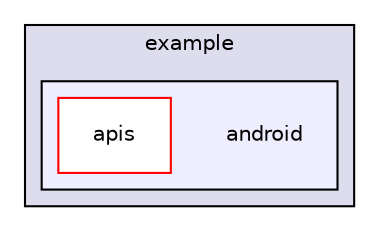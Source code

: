 digraph "Andriod/MapsDemo/src/com/example/android" {
  compound=true
  node [ fontsize="10", fontname="Helvetica"];
  edge [ labelfontsize="10", labelfontname="Helvetica"];
  subgraph clusterdir_4eb381c1ea6550c986ff104a4b175673 {
    graph [ bgcolor="#ddddee", pencolor="black", label="example" fontname="Helvetica", fontsize="10", URL="dir_4eb381c1ea6550c986ff104a4b175673.html"]
  subgraph clusterdir_716ebf71d4b0c0c5645958f92a2a4dec {
    graph [ bgcolor="#eeeeff", pencolor="black", label="" URL="dir_716ebf71d4b0c0c5645958f92a2a4dec.html"];
    dir_716ebf71d4b0c0c5645958f92a2a4dec [shape=plaintext label="android"];
    dir_b09e1d4c6c013ca4dfa68d7ff9d4d15a [shape=box label="apis" color="red" fillcolor="white" style="filled" URL="dir_b09e1d4c6c013ca4dfa68d7ff9d4d15a.html"];
  }
  }
}
